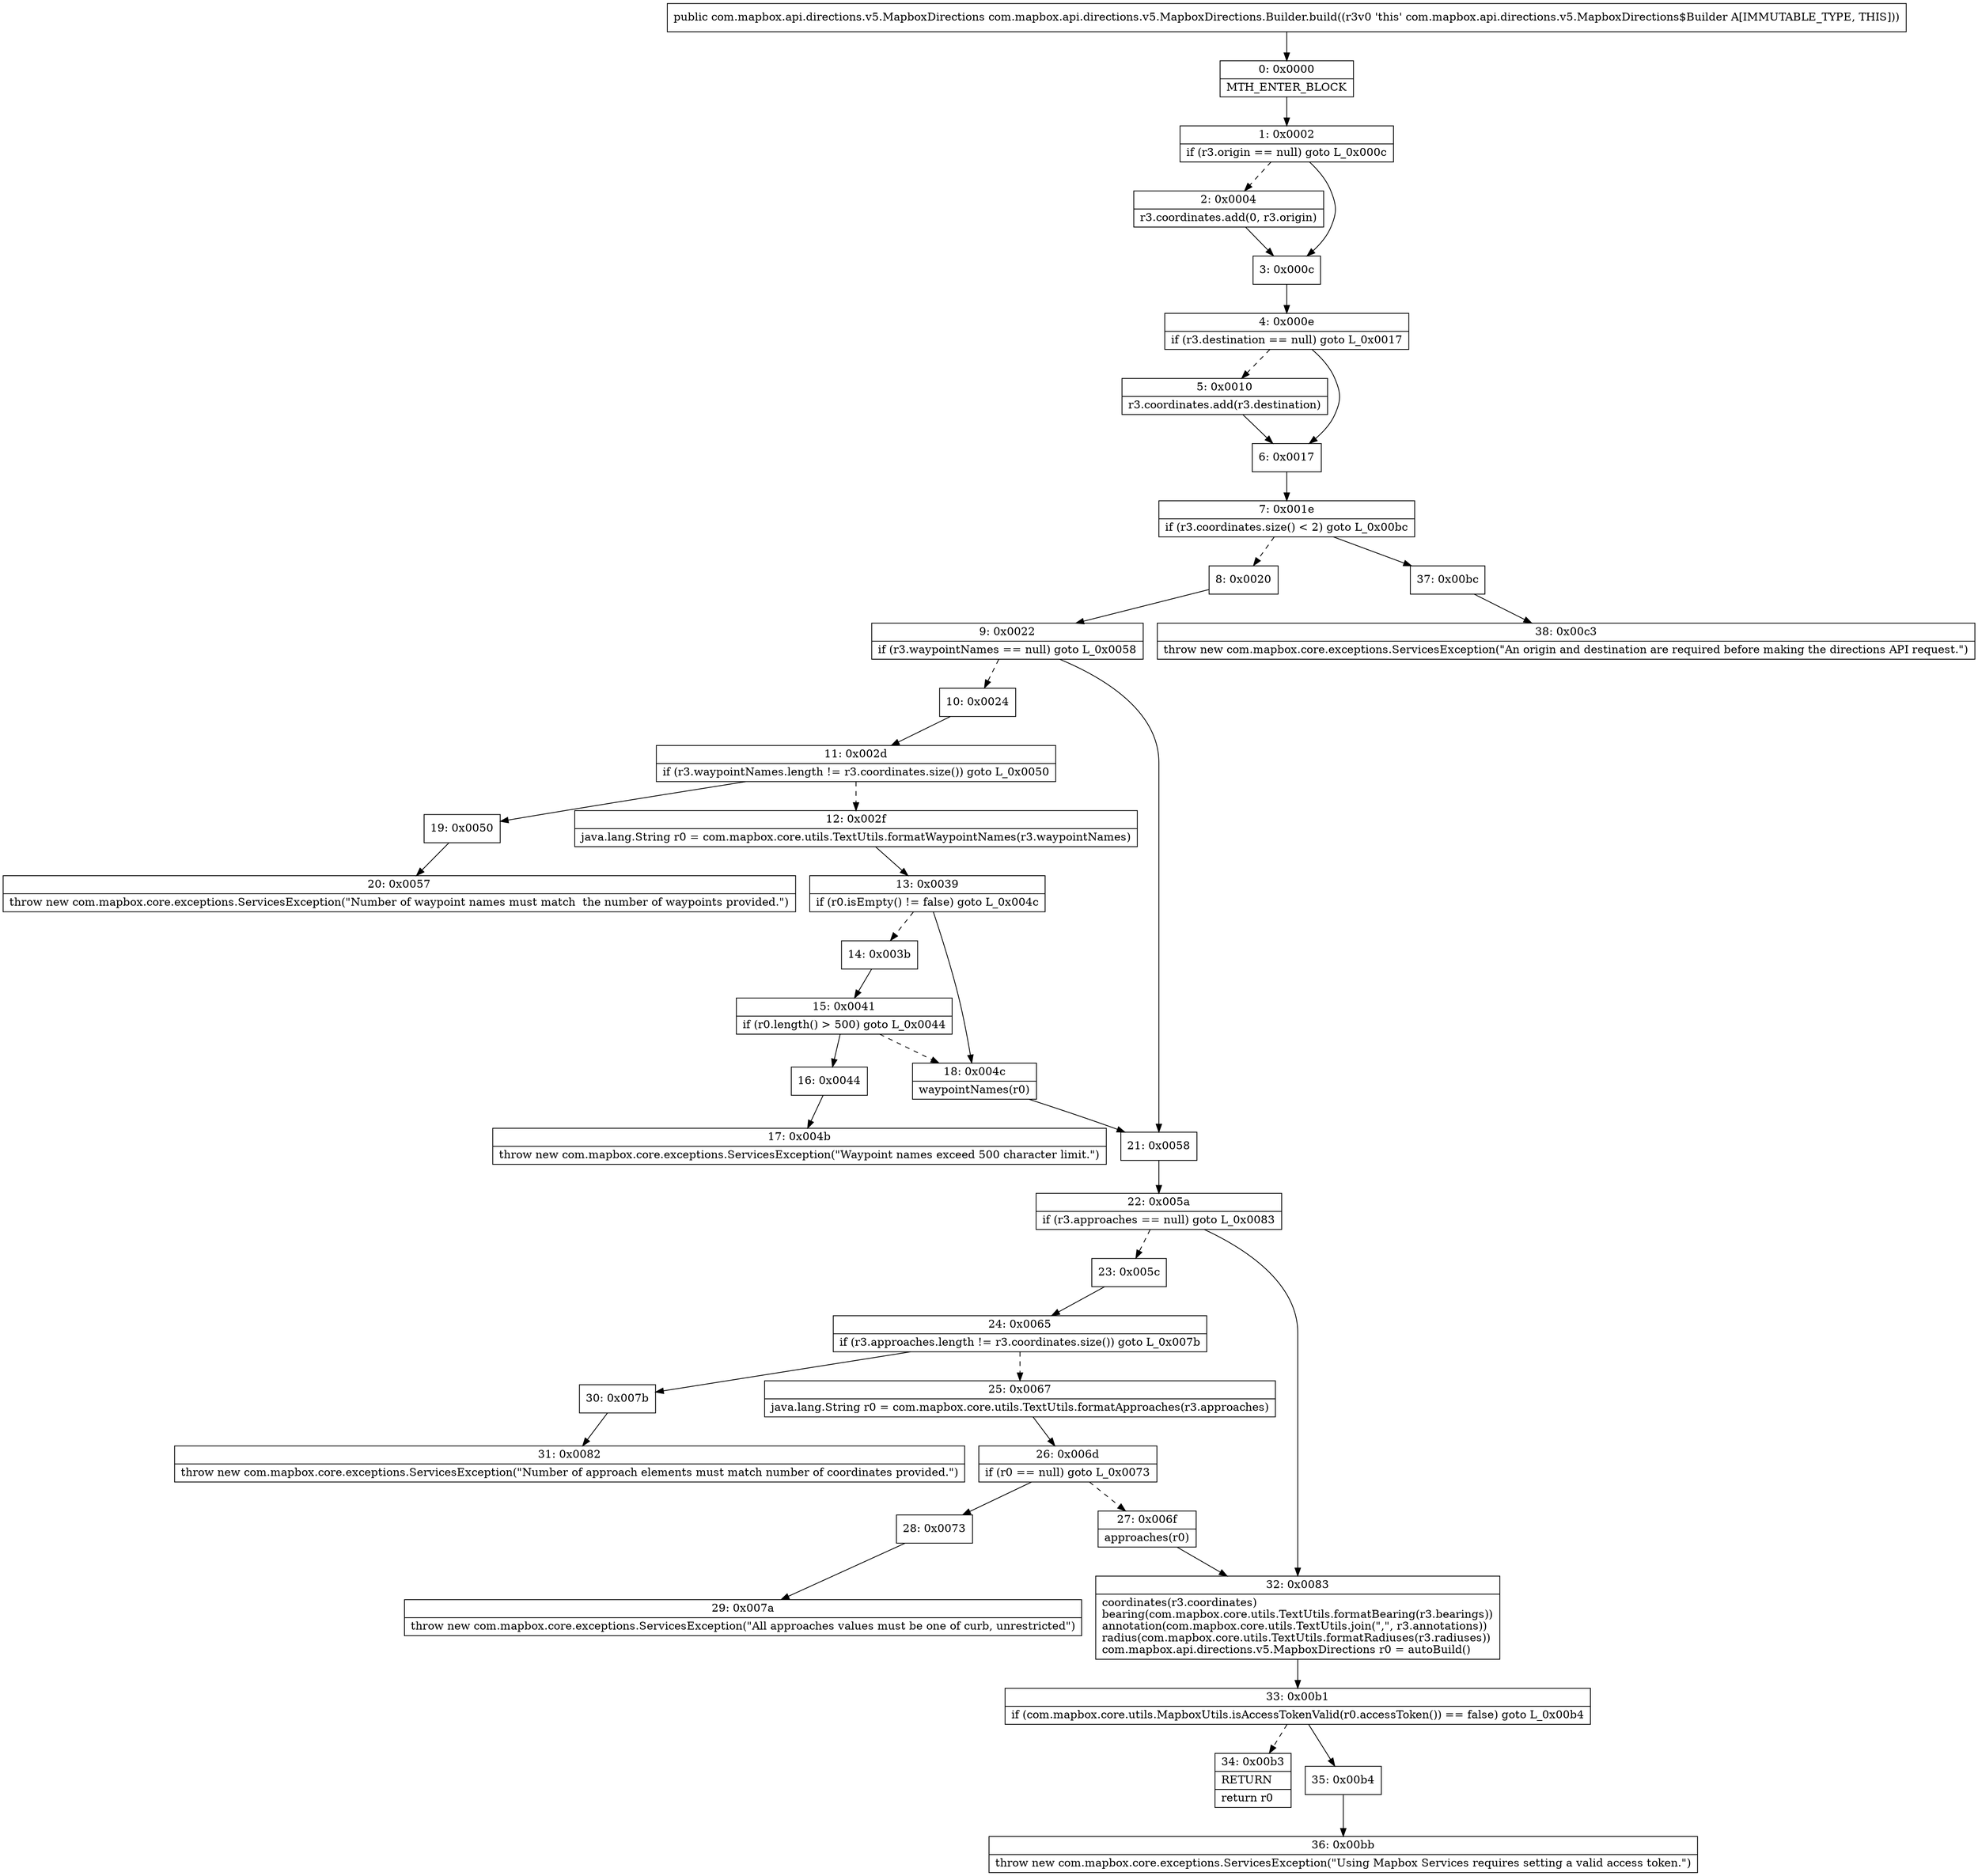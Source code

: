 digraph "CFG forcom.mapbox.api.directions.v5.MapboxDirections.Builder.build()Lcom\/mapbox\/api\/directions\/v5\/MapboxDirections;" {
Node_0 [shape=record,label="{0\:\ 0x0000|MTH_ENTER_BLOCK\l}"];
Node_1 [shape=record,label="{1\:\ 0x0002|if (r3.origin == null) goto L_0x000c\l}"];
Node_2 [shape=record,label="{2\:\ 0x0004|r3.coordinates.add(0, r3.origin)\l}"];
Node_3 [shape=record,label="{3\:\ 0x000c}"];
Node_4 [shape=record,label="{4\:\ 0x000e|if (r3.destination == null) goto L_0x0017\l}"];
Node_5 [shape=record,label="{5\:\ 0x0010|r3.coordinates.add(r3.destination)\l}"];
Node_6 [shape=record,label="{6\:\ 0x0017}"];
Node_7 [shape=record,label="{7\:\ 0x001e|if (r3.coordinates.size() \< 2) goto L_0x00bc\l}"];
Node_8 [shape=record,label="{8\:\ 0x0020}"];
Node_9 [shape=record,label="{9\:\ 0x0022|if (r3.waypointNames == null) goto L_0x0058\l}"];
Node_10 [shape=record,label="{10\:\ 0x0024}"];
Node_11 [shape=record,label="{11\:\ 0x002d|if (r3.waypointNames.length != r3.coordinates.size()) goto L_0x0050\l}"];
Node_12 [shape=record,label="{12\:\ 0x002f|java.lang.String r0 = com.mapbox.core.utils.TextUtils.formatWaypointNames(r3.waypointNames)\l}"];
Node_13 [shape=record,label="{13\:\ 0x0039|if (r0.isEmpty() != false) goto L_0x004c\l}"];
Node_14 [shape=record,label="{14\:\ 0x003b}"];
Node_15 [shape=record,label="{15\:\ 0x0041|if (r0.length() \> 500) goto L_0x0044\l}"];
Node_16 [shape=record,label="{16\:\ 0x0044}"];
Node_17 [shape=record,label="{17\:\ 0x004b|throw new com.mapbox.core.exceptions.ServicesException(\"Waypoint names exceed 500 character limit.\")\l}"];
Node_18 [shape=record,label="{18\:\ 0x004c|waypointNames(r0)\l}"];
Node_19 [shape=record,label="{19\:\ 0x0050}"];
Node_20 [shape=record,label="{20\:\ 0x0057|throw new com.mapbox.core.exceptions.ServicesException(\"Number of waypoint names must match  the number of waypoints provided.\")\l}"];
Node_21 [shape=record,label="{21\:\ 0x0058}"];
Node_22 [shape=record,label="{22\:\ 0x005a|if (r3.approaches == null) goto L_0x0083\l}"];
Node_23 [shape=record,label="{23\:\ 0x005c}"];
Node_24 [shape=record,label="{24\:\ 0x0065|if (r3.approaches.length != r3.coordinates.size()) goto L_0x007b\l}"];
Node_25 [shape=record,label="{25\:\ 0x0067|java.lang.String r0 = com.mapbox.core.utils.TextUtils.formatApproaches(r3.approaches)\l}"];
Node_26 [shape=record,label="{26\:\ 0x006d|if (r0 == null) goto L_0x0073\l}"];
Node_27 [shape=record,label="{27\:\ 0x006f|approaches(r0)\l}"];
Node_28 [shape=record,label="{28\:\ 0x0073}"];
Node_29 [shape=record,label="{29\:\ 0x007a|throw new com.mapbox.core.exceptions.ServicesException(\"All approaches values must be one of curb, unrestricted\")\l}"];
Node_30 [shape=record,label="{30\:\ 0x007b}"];
Node_31 [shape=record,label="{31\:\ 0x0082|throw new com.mapbox.core.exceptions.ServicesException(\"Number of approach elements must match number of coordinates provided.\")\l}"];
Node_32 [shape=record,label="{32\:\ 0x0083|coordinates(r3.coordinates)\lbearing(com.mapbox.core.utils.TextUtils.formatBearing(r3.bearings))\lannotation(com.mapbox.core.utils.TextUtils.join(\",\", r3.annotations))\lradius(com.mapbox.core.utils.TextUtils.formatRadiuses(r3.radiuses))\lcom.mapbox.api.directions.v5.MapboxDirections r0 = autoBuild()\l}"];
Node_33 [shape=record,label="{33\:\ 0x00b1|if (com.mapbox.core.utils.MapboxUtils.isAccessTokenValid(r0.accessToken()) == false) goto L_0x00b4\l}"];
Node_34 [shape=record,label="{34\:\ 0x00b3|RETURN\l|return r0\l}"];
Node_35 [shape=record,label="{35\:\ 0x00b4}"];
Node_36 [shape=record,label="{36\:\ 0x00bb|throw new com.mapbox.core.exceptions.ServicesException(\"Using Mapbox Services requires setting a valid access token.\")\l}"];
Node_37 [shape=record,label="{37\:\ 0x00bc}"];
Node_38 [shape=record,label="{38\:\ 0x00c3|throw new com.mapbox.core.exceptions.ServicesException(\"An origin and destination are required before making the directions API request.\")\l}"];
MethodNode[shape=record,label="{public com.mapbox.api.directions.v5.MapboxDirections com.mapbox.api.directions.v5.MapboxDirections.Builder.build((r3v0 'this' com.mapbox.api.directions.v5.MapboxDirections$Builder A[IMMUTABLE_TYPE, THIS])) }"];
MethodNode -> Node_0;
Node_0 -> Node_1;
Node_1 -> Node_2[style=dashed];
Node_1 -> Node_3;
Node_2 -> Node_3;
Node_3 -> Node_4;
Node_4 -> Node_5[style=dashed];
Node_4 -> Node_6;
Node_5 -> Node_6;
Node_6 -> Node_7;
Node_7 -> Node_8[style=dashed];
Node_7 -> Node_37;
Node_8 -> Node_9;
Node_9 -> Node_10[style=dashed];
Node_9 -> Node_21;
Node_10 -> Node_11;
Node_11 -> Node_12[style=dashed];
Node_11 -> Node_19;
Node_12 -> Node_13;
Node_13 -> Node_14[style=dashed];
Node_13 -> Node_18;
Node_14 -> Node_15;
Node_15 -> Node_16;
Node_15 -> Node_18[style=dashed];
Node_16 -> Node_17;
Node_18 -> Node_21;
Node_19 -> Node_20;
Node_21 -> Node_22;
Node_22 -> Node_23[style=dashed];
Node_22 -> Node_32;
Node_23 -> Node_24;
Node_24 -> Node_25[style=dashed];
Node_24 -> Node_30;
Node_25 -> Node_26;
Node_26 -> Node_27[style=dashed];
Node_26 -> Node_28;
Node_27 -> Node_32;
Node_28 -> Node_29;
Node_30 -> Node_31;
Node_32 -> Node_33;
Node_33 -> Node_34[style=dashed];
Node_33 -> Node_35;
Node_35 -> Node_36;
Node_37 -> Node_38;
}

